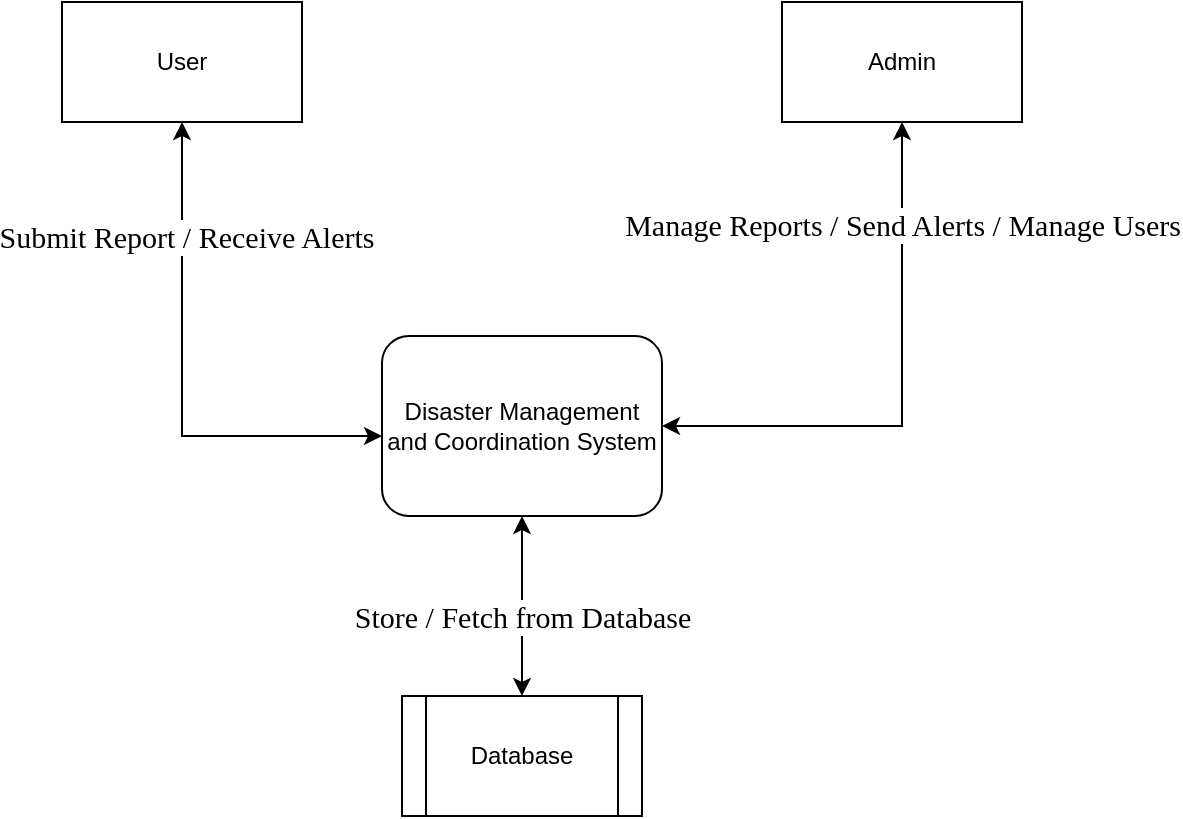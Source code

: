 <mxfile version="28.0.7">
  <diagram id="R2lEEEUBdFMjLlhIrx00" name="Page-1">
    <mxGraphModel dx="1415" dy="782" grid="1" gridSize="10" guides="1" tooltips="1" connect="1" arrows="1" fold="1" page="1" pageScale="1" pageWidth="850" pageHeight="1100" math="0" shadow="0" extFonts="Permanent Marker^https://fonts.googleapis.com/css?family=Permanent+Marker">
      <root>
        <mxCell id="0" />
        <mxCell id="1" parent="0" />
        <mxCell id="B3aKzbI6hBscxFm3-y0n-4" style="edgeStyle=orthogonalEdgeStyle;rounded=0;orthogonalLoop=1;jettySize=auto;html=1;endArrow=classic;endFill=1;startArrow=classic;startFill=1;" edge="1" parent="1" source="B3aKzbI6hBscxFm3-y0n-1" target="B3aKzbI6hBscxFm3-y0n-3">
          <mxGeometry relative="1" as="geometry">
            <Array as="points">
              <mxPoint x="160" y="350" />
            </Array>
          </mxGeometry>
        </mxCell>
        <mxCell id="B3aKzbI6hBscxFm3-y0n-5" value="Submit Report / Receive Alerts" style="edgeLabel;html=1;align=center;verticalAlign=middle;resizable=0;points=[];fontSize=15;fontFamily=Times New Roman;" vertex="1" connectable="0" parent="B3aKzbI6hBscxFm3-y0n-4">
          <mxGeometry x="-0.569" y="2" relative="1" as="geometry">
            <mxPoint y="1" as="offset" />
          </mxGeometry>
        </mxCell>
        <mxCell id="B3aKzbI6hBscxFm3-y0n-1" value="User" style="rounded=0;whiteSpace=wrap;html=1;fillColor=none;" vertex="1" parent="1">
          <mxGeometry x="100" y="133" width="120" height="60" as="geometry" />
        </mxCell>
        <mxCell id="B3aKzbI6hBscxFm3-y0n-6" style="edgeStyle=orthogonalEdgeStyle;rounded=0;orthogonalLoop=1;jettySize=auto;html=1;exitX=0.5;exitY=1;exitDx=0;exitDy=0;entryX=1;entryY=0.5;entryDx=0;entryDy=0;startArrow=classic;startFill=1;" edge="1" parent="1" source="B3aKzbI6hBscxFm3-y0n-2" target="B3aKzbI6hBscxFm3-y0n-3">
          <mxGeometry relative="1" as="geometry" />
        </mxCell>
        <mxCell id="B3aKzbI6hBscxFm3-y0n-7" value="Manage Reports / Send Alerts / Manage Users" style="edgeLabel;html=1;align=center;verticalAlign=middle;resizable=0;points=[];fontSize=15;fontFamily=Times New Roman;" vertex="1" connectable="0" parent="B3aKzbI6hBscxFm3-y0n-6">
          <mxGeometry x="-0.594" relative="1" as="geometry">
            <mxPoint y="-4" as="offset" />
          </mxGeometry>
        </mxCell>
        <mxCell id="B3aKzbI6hBscxFm3-y0n-2" value="Admin" style="rounded=0;whiteSpace=wrap;html=1;fillColor=none;" vertex="1" parent="1">
          <mxGeometry x="460" y="133" width="120" height="60" as="geometry" />
        </mxCell>
        <mxCell id="B3aKzbI6hBscxFm3-y0n-9" value="" style="edgeStyle=orthogonalEdgeStyle;rounded=0;orthogonalLoop=1;jettySize=auto;html=1;startArrow=classic;startFill=1;" edge="1" parent="1" source="B3aKzbI6hBscxFm3-y0n-3" target="B3aKzbI6hBscxFm3-y0n-8">
          <mxGeometry relative="1" as="geometry" />
        </mxCell>
        <mxCell id="B3aKzbI6hBscxFm3-y0n-10" value="Store / Fetch from Database" style="edgeLabel;html=1;align=center;verticalAlign=middle;resizable=0;points=[];fontSize=15;fontFamily=Times New Roman;" vertex="1" connectable="0" parent="B3aKzbI6hBscxFm3-y0n-9">
          <mxGeometry x="0.098" relative="1" as="geometry">
            <mxPoint as="offset" />
          </mxGeometry>
        </mxCell>
        <mxCell id="B3aKzbI6hBscxFm3-y0n-3" value="Disaster Management and Coordination System" style="rounded=1;whiteSpace=wrap;html=1;fillColor=none;" vertex="1" parent="1">
          <mxGeometry x="260" y="300" width="140" height="90" as="geometry" />
        </mxCell>
        <mxCell id="B3aKzbI6hBscxFm3-y0n-8" value="Database" style="shape=process;whiteSpace=wrap;html=1;backgroundOutline=1;fillColor=none;" vertex="1" parent="1">
          <mxGeometry x="270" y="480" width="120" height="60" as="geometry" />
        </mxCell>
      </root>
    </mxGraphModel>
  </diagram>
</mxfile>
